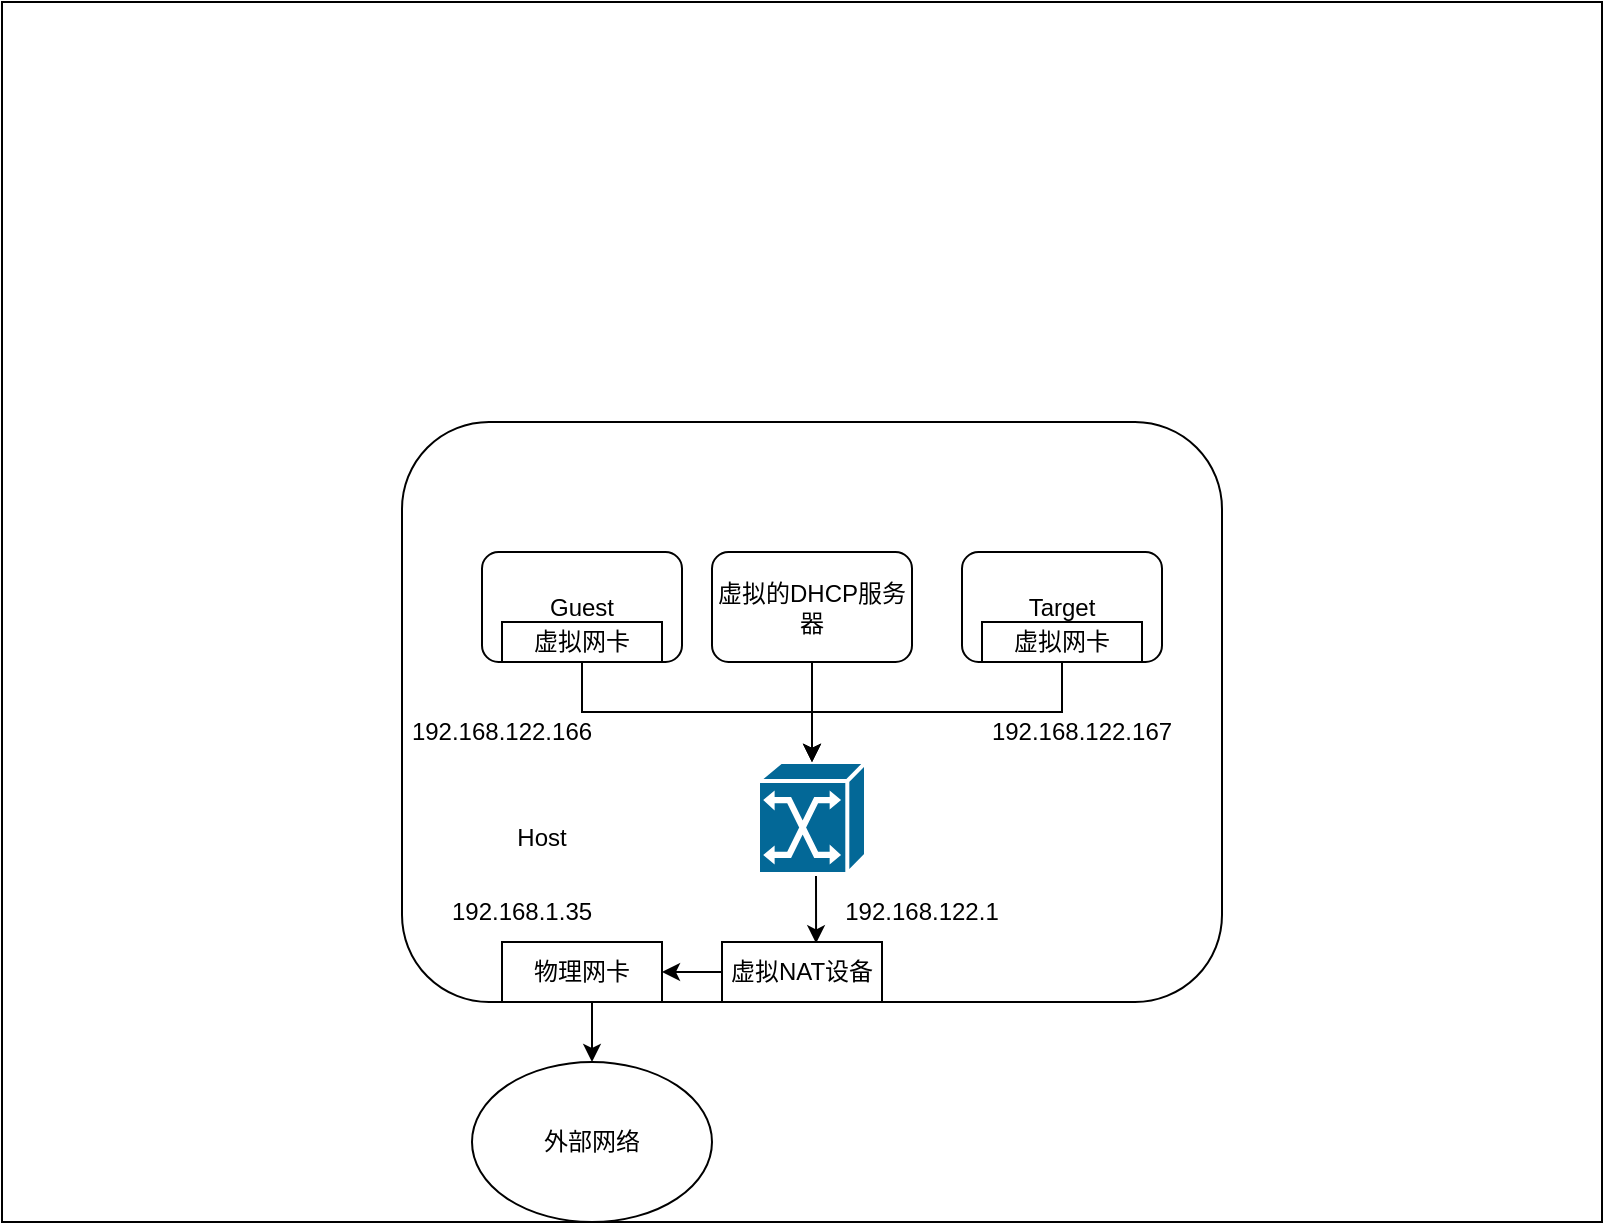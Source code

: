 <mxfile version="20.5.1" type="github">
  <diagram id="6a731a19-8d31-9384-78a2-239565b7b9f0" name="Page-1">
    <mxGraphModel dx="1209" dy="634" grid="1" gridSize="10" guides="1" tooltips="1" connect="1" arrows="1" fold="1" page="1" pageScale="1" pageWidth="827" pageHeight="1169" background="none" math="0" shadow="0">
      <root>
        <mxCell id="0" />
        <mxCell id="1" parent="0" />
        <mxCell id="qitoYGK0ikFyKA9Qfu_o-2258" value="" style="rounded=0;whiteSpace=wrap;html=1;" vertex="1" parent="1">
          <mxGeometry x="50" y="50" width="800" height="610" as="geometry" />
        </mxCell>
        <mxCell id="qitoYGK0ikFyKA9Qfu_o-2259" value="" style="rounded=1;whiteSpace=wrap;html=1;" vertex="1" parent="1">
          <mxGeometry x="250" y="260" width="410" height="290" as="geometry" />
        </mxCell>
        <mxCell id="qitoYGK0ikFyKA9Qfu_o-2280" style="edgeStyle=orthogonalEdgeStyle;rounded=0;orthogonalLoop=1;jettySize=auto;html=1;exitX=0.5;exitY=1;exitDx=0;exitDy=0;exitPerimeter=0;entryX=0.588;entryY=0.022;entryDx=0;entryDy=0;entryPerimeter=0;" edge="1" parent="1" source="qitoYGK0ikFyKA9Qfu_o-2257" target="qitoYGK0ikFyKA9Qfu_o-2265">
          <mxGeometry relative="1" as="geometry" />
        </mxCell>
        <mxCell id="qitoYGK0ikFyKA9Qfu_o-2257" value="" style="shape=mxgraph.cisco.switches.atm_switch;sketch=0;html=1;pointerEvents=1;dashed=0;fillColor=#036897;strokeColor=#ffffff;strokeWidth=2;verticalLabelPosition=bottom;verticalAlign=top;align=center;outlineConnect=0;" vertex="1" parent="1">
          <mxGeometry x="428" y="430" width="54" height="56" as="geometry" />
        </mxCell>
        <mxCell id="qitoYGK0ikFyKA9Qfu_o-2267" style="edgeStyle=orthogonalEdgeStyle;rounded=0;orthogonalLoop=1;jettySize=auto;html=1;exitX=0.5;exitY=1;exitDx=0;exitDy=0;" edge="1" parent="1" source="qitoYGK0ikFyKA9Qfu_o-2260" target="qitoYGK0ikFyKA9Qfu_o-2257">
          <mxGeometry relative="1" as="geometry" />
        </mxCell>
        <mxCell id="qitoYGK0ikFyKA9Qfu_o-2260" value="Guest" style="rounded=1;whiteSpace=wrap;html=1;" vertex="1" parent="1">
          <mxGeometry x="290" y="325" width="100" height="55" as="geometry" />
        </mxCell>
        <mxCell id="qitoYGK0ikFyKA9Qfu_o-2271" style="edgeStyle=orthogonalEdgeStyle;rounded=0;orthogonalLoop=1;jettySize=auto;html=1;exitX=0.5;exitY=1;exitDx=0;exitDy=0;entryX=0.5;entryY=0;entryDx=0;entryDy=0;entryPerimeter=0;" edge="1" parent="1" source="qitoYGK0ikFyKA9Qfu_o-2262" target="qitoYGK0ikFyKA9Qfu_o-2257">
          <mxGeometry relative="1" as="geometry" />
        </mxCell>
        <mxCell id="qitoYGK0ikFyKA9Qfu_o-2262" value="虚拟的DHCP服务器" style="rounded=1;whiteSpace=wrap;html=1;" vertex="1" parent="1">
          <mxGeometry x="405" y="325" width="100" height="55" as="geometry" />
        </mxCell>
        <mxCell id="qitoYGK0ikFyKA9Qfu_o-2270" style="edgeStyle=orthogonalEdgeStyle;rounded=0;orthogonalLoop=1;jettySize=auto;html=1;exitX=0.5;exitY=1;exitDx=0;exitDy=0;" edge="1" parent="1" source="qitoYGK0ikFyKA9Qfu_o-2263" target="qitoYGK0ikFyKA9Qfu_o-2257">
          <mxGeometry relative="1" as="geometry" />
        </mxCell>
        <mxCell id="qitoYGK0ikFyKA9Qfu_o-2263" value="Target" style="rounded=1;whiteSpace=wrap;html=1;" vertex="1" parent="1">
          <mxGeometry x="530" y="325" width="100" height="55" as="geometry" />
        </mxCell>
        <mxCell id="qitoYGK0ikFyKA9Qfu_o-2276" style="edgeStyle=orthogonalEdgeStyle;rounded=0;orthogonalLoop=1;jettySize=auto;html=1;exitX=0.5;exitY=1;exitDx=0;exitDy=0;entryX=0.5;entryY=0;entryDx=0;entryDy=0;" edge="1" parent="1" source="qitoYGK0ikFyKA9Qfu_o-2264" target="qitoYGK0ikFyKA9Qfu_o-2275">
          <mxGeometry relative="1" as="geometry" />
        </mxCell>
        <mxCell id="qitoYGK0ikFyKA9Qfu_o-2264" value="物理网卡" style="rounded=0;whiteSpace=wrap;html=1;" vertex="1" parent="1">
          <mxGeometry x="300" y="520" width="80" height="30" as="geometry" />
        </mxCell>
        <mxCell id="qitoYGK0ikFyKA9Qfu_o-2278" style="edgeStyle=orthogonalEdgeStyle;rounded=0;orthogonalLoop=1;jettySize=auto;html=1;exitX=0;exitY=0.5;exitDx=0;exitDy=0;entryX=1;entryY=0.5;entryDx=0;entryDy=0;" edge="1" parent="1" source="qitoYGK0ikFyKA9Qfu_o-2265" target="qitoYGK0ikFyKA9Qfu_o-2264">
          <mxGeometry relative="1" as="geometry" />
        </mxCell>
        <mxCell id="qitoYGK0ikFyKA9Qfu_o-2265" value="虚拟NAT设备" style="rounded=0;whiteSpace=wrap;html=1;" vertex="1" parent="1">
          <mxGeometry x="410" y="520" width="80" height="30" as="geometry" />
        </mxCell>
        <mxCell id="qitoYGK0ikFyKA9Qfu_o-2266" value="Host" style="text;html=1;strokeColor=none;fillColor=none;align=center;verticalAlign=middle;whiteSpace=wrap;rounded=0;" vertex="1" parent="1">
          <mxGeometry x="290" y="453" width="60" height="30" as="geometry" />
        </mxCell>
        <mxCell id="qitoYGK0ikFyKA9Qfu_o-2272" value="虚拟网卡" style="rounded=0;whiteSpace=wrap;html=1;" vertex="1" parent="1">
          <mxGeometry x="300" y="360" width="80" height="20" as="geometry" />
        </mxCell>
        <mxCell id="qitoYGK0ikFyKA9Qfu_o-2274" value="虚拟网卡" style="rounded=0;whiteSpace=wrap;html=1;" vertex="1" parent="1">
          <mxGeometry x="540" y="360" width="80" height="20" as="geometry" />
        </mxCell>
        <mxCell id="qitoYGK0ikFyKA9Qfu_o-2275" value="外部网络" style="ellipse;whiteSpace=wrap;html=1;" vertex="1" parent="1">
          <mxGeometry x="285" y="580" width="120" height="80" as="geometry" />
        </mxCell>
        <mxCell id="qitoYGK0ikFyKA9Qfu_o-2277" style="edgeStyle=orthogonalEdgeStyle;rounded=0;orthogonalLoop=1;jettySize=auto;html=1;exitX=0.5;exitY=1;exitDx=0;exitDy=0;exitPerimeter=0;" edge="1" parent="1" source="qitoYGK0ikFyKA9Qfu_o-2257" target="qitoYGK0ikFyKA9Qfu_o-2257">
          <mxGeometry relative="1" as="geometry" />
        </mxCell>
        <mxCell id="qitoYGK0ikFyKA9Qfu_o-2281" value="192.168.122.166" style="text;html=1;strokeColor=none;fillColor=none;align=center;verticalAlign=middle;whiteSpace=wrap;rounded=0;" vertex="1" parent="1">
          <mxGeometry x="270" y="400" width="60" height="30" as="geometry" />
        </mxCell>
        <mxCell id="qitoYGK0ikFyKA9Qfu_o-2282" value="192.168.122.167" style="text;html=1;strokeColor=none;fillColor=none;align=center;verticalAlign=middle;whiteSpace=wrap;rounded=0;" vertex="1" parent="1">
          <mxGeometry x="560" y="400" width="60" height="30" as="geometry" />
        </mxCell>
        <mxCell id="qitoYGK0ikFyKA9Qfu_o-2283" value="192.168.1.35" style="text;html=1;strokeColor=none;fillColor=none;align=center;verticalAlign=middle;whiteSpace=wrap;rounded=0;" vertex="1" parent="1">
          <mxGeometry x="280" y="490" width="60" height="30" as="geometry" />
        </mxCell>
        <mxCell id="qitoYGK0ikFyKA9Qfu_o-2284" value="192.168.122.1" style="text;html=1;strokeColor=none;fillColor=none;align=center;verticalAlign=middle;whiteSpace=wrap;rounded=0;" vertex="1" parent="1">
          <mxGeometry x="480" y="490" width="60" height="30" as="geometry" />
        </mxCell>
      </root>
    </mxGraphModel>
  </diagram>
</mxfile>
